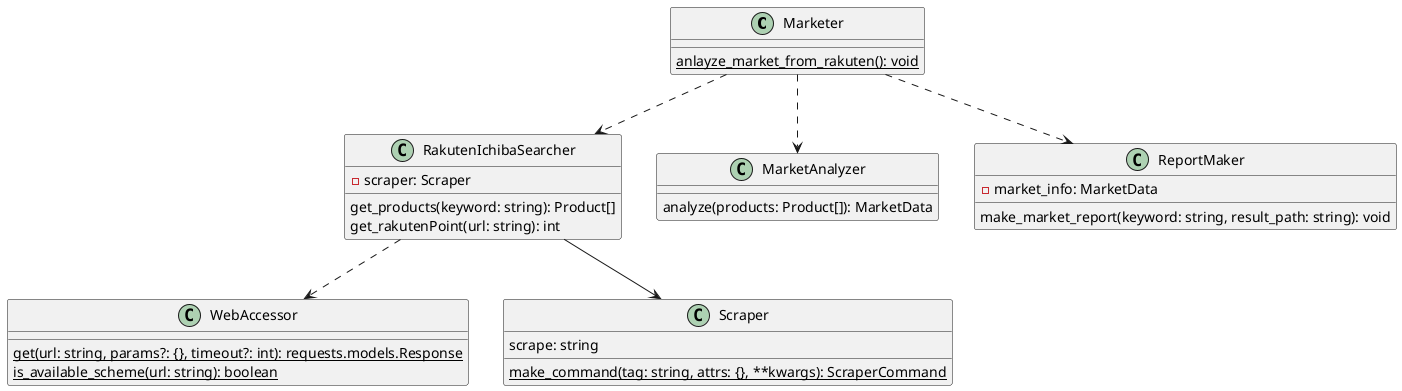 @startuml

class Marketer {
    {static} anlayze_market_from_rakuten(): void
}

class RakutenIchibaSearcher {
    - scraper: Scraper
    get_products(keyword: string): Product[]
    get_rakutenPoint(url: string): int
}

class MarketAnalyzer {
    analyze(products: Product[]): MarketData
}

class ReportMaker {
    - market_info: MarketData
    make_market_report(keyword: string, result_path: string): void
}

class WebAccessor {
    {static} get(url: string, params?: {}, timeout?: int): requests.models.Response
    {static} is_available_scheme(url: string): boolean
}

class Scraper {
    {static} make_command(tag: string, attrs: {}, **kwargs): ScraperCommand
    scrape: string
}

Marketer ..> RakutenIchibaSearcher
Marketer ..> MarketAnalyzer
Marketer ..> ReportMaker
RakutenIchibaSearcher ..> WebAccessor
RakutenIchibaSearcher --> Scraper

@enduml